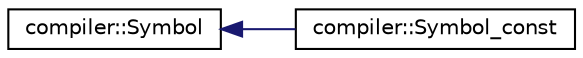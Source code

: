 digraph "Graphical Class Hierarchy"
{
 // LATEX_PDF_SIZE
  edge [fontname="Helvetica",fontsize="10",labelfontname="Helvetica",labelfontsize="10"];
  node [fontname="Helvetica",fontsize="10",shape=record];
  rankdir="LR";
  Node0 [label="compiler::Symbol",height=0.2,width=0.4,color="black", fillcolor="white", style="filled",URL="$classcompiler_1_1_symbol.html",tooltip=" "];
  Node0 -> Node1 [dir="back",color="midnightblue",fontsize="10",style="solid",fontname="Helvetica"];
  Node1 [label="compiler::Symbol_const",height=0.2,width=0.4,color="black", fillcolor="white", style="filled",URL="$classcompiler_1_1_symbol__const.html",tooltip=" "];
}

